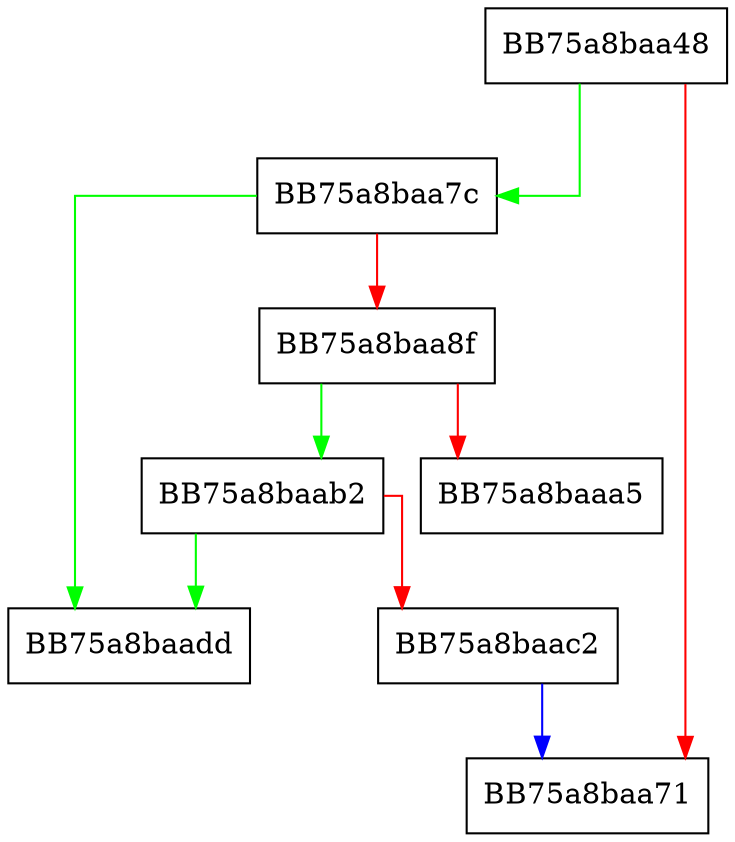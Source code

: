 digraph parse_null {
  node [shape="box"];
  graph [splines=ortho];
  BB75a8baa48 -> BB75a8baa7c [color="green"];
  BB75a8baa48 -> BB75a8baa71 [color="red"];
  BB75a8baa7c -> BB75a8baadd [color="green"];
  BB75a8baa7c -> BB75a8baa8f [color="red"];
  BB75a8baa8f -> BB75a8baab2 [color="green"];
  BB75a8baa8f -> BB75a8baaa5 [color="red"];
  BB75a8baab2 -> BB75a8baadd [color="green"];
  BB75a8baab2 -> BB75a8baac2 [color="red"];
  BB75a8baac2 -> BB75a8baa71 [color="blue"];
}